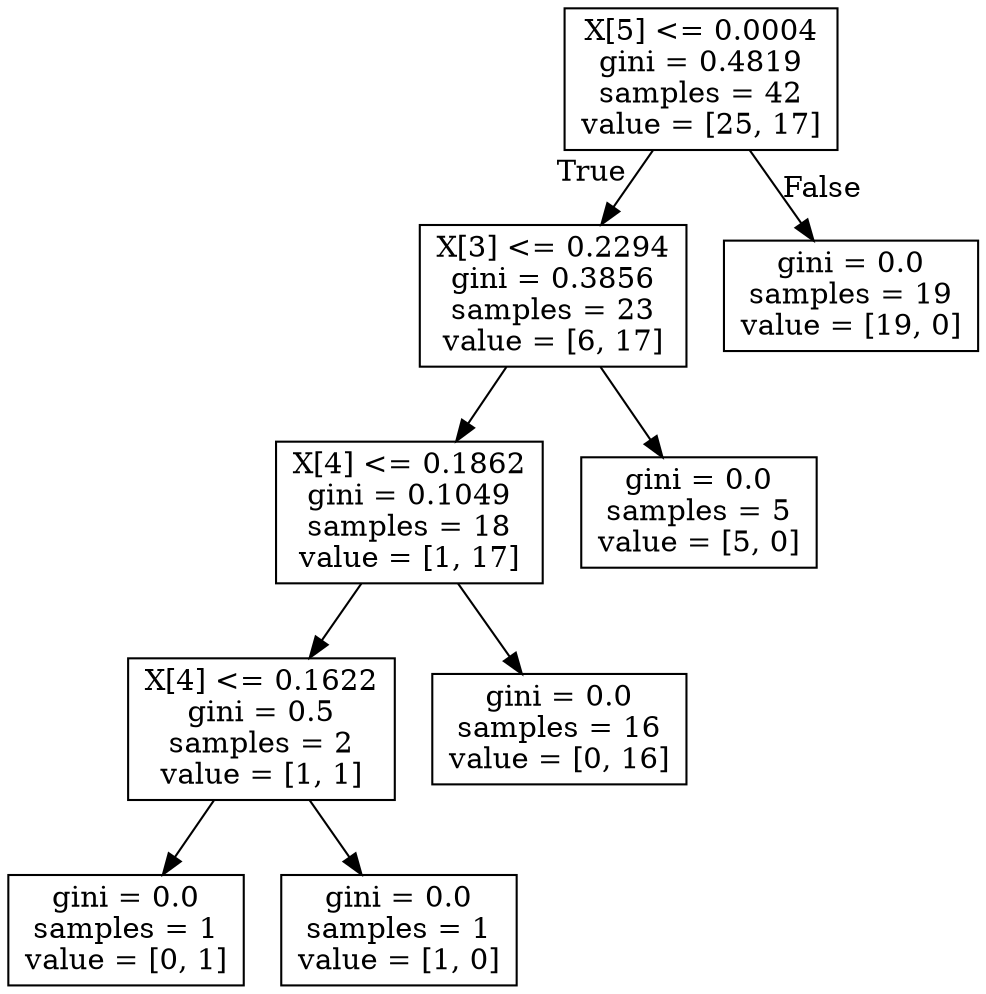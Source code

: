 digraph Tree {
node [shape=box] ;
0 [label="X[5] <= 0.0004\ngini = 0.4819\nsamples = 42\nvalue = [25, 17]"] ;
1 [label="X[3] <= 0.2294\ngini = 0.3856\nsamples = 23\nvalue = [6, 17]"] ;
0 -> 1 [labeldistance=2.5, labelangle=45, headlabel="True"] ;
2 [label="X[4] <= 0.1862\ngini = 0.1049\nsamples = 18\nvalue = [1, 17]"] ;
1 -> 2 ;
3 [label="X[4] <= 0.1622\ngini = 0.5\nsamples = 2\nvalue = [1, 1]"] ;
2 -> 3 ;
4 [label="gini = 0.0\nsamples = 1\nvalue = [0, 1]"] ;
3 -> 4 ;
5 [label="gini = 0.0\nsamples = 1\nvalue = [1, 0]"] ;
3 -> 5 ;
6 [label="gini = 0.0\nsamples = 16\nvalue = [0, 16]"] ;
2 -> 6 ;
7 [label="gini = 0.0\nsamples = 5\nvalue = [5, 0]"] ;
1 -> 7 ;
8 [label="gini = 0.0\nsamples = 19\nvalue = [19, 0]"] ;
0 -> 8 [labeldistance=2.5, labelangle=-45, headlabel="False"] ;
}